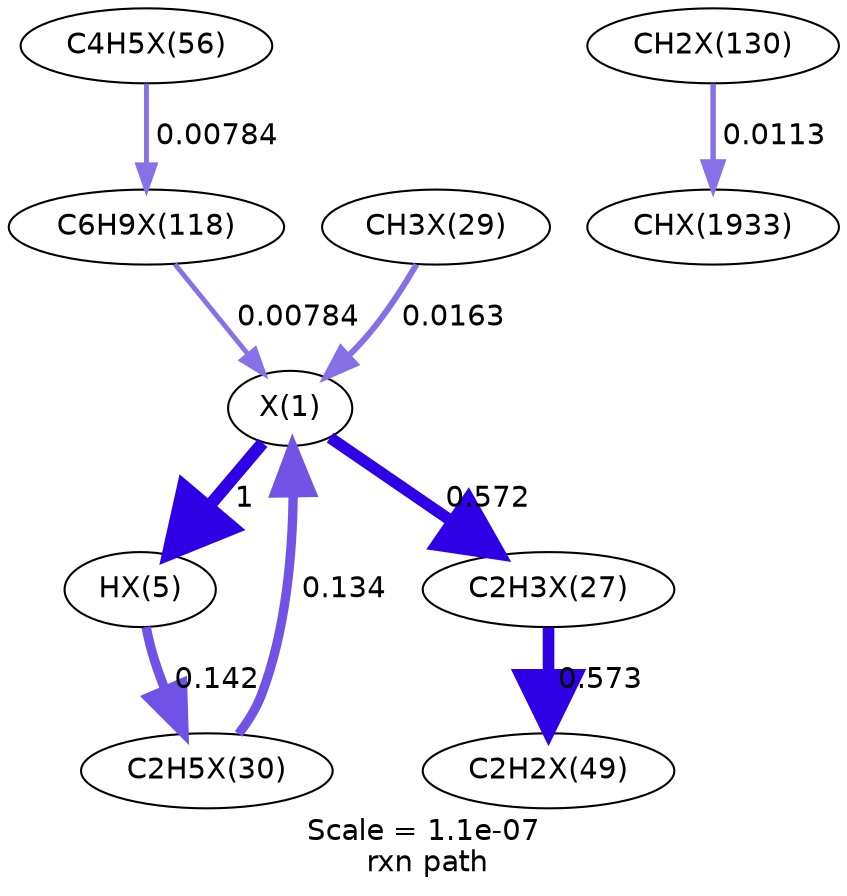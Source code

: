 digraph reaction_paths {
center=1;
s31 -> s32[fontname="Helvetica", style="setlinewidth(6)", arrowsize=3, color="0.7, 1.5, 0.9"
, label=" 1"];
s31 -> s33[fontname="Helvetica", style="setlinewidth(5.58)", arrowsize=2.79, color="0.7, 1.07, 0.9"
, label=" 0.572"];
s36 -> s31[fontname="Helvetica", style="setlinewidth(4.48)", arrowsize=2.24, color="0.7, 0.634, 0.9"
, label=" 0.134"];
s55 -> s31[fontname="Helvetica", style="setlinewidth(2.34)", arrowsize=1.17, color="0.7, 0.508, 0.9"
, label=" 0.00784"];
s35 -> s31[fontname="Helvetica", style="setlinewidth(2.89)", arrowsize=1.45, color="0.7, 0.516, 0.9"
, label=" 0.0163"];
s32 -> s36[fontname="Helvetica", style="setlinewidth(4.53)", arrowsize=2.26, color="0.7, 0.642, 0.9"
, label=" 0.142"];
s33 -> s46[fontname="Helvetica", style="setlinewidth(5.58)", arrowsize=2.79, color="0.7, 1.07, 0.9"
, label=" 0.573"];
s49 -> s55[fontname="Helvetica", style="setlinewidth(2.34)", arrowsize=1.17, color="0.7, 0.508, 0.9"
, label=" 0.00784"];
s58 -> s99[fontname="Helvetica", style="setlinewidth(2.62)", arrowsize=1.31, color="0.7, 0.511, 0.9"
, label=" 0.0113"];
s31 [ fontname="Helvetica", label="X(1)"];
s32 [ fontname="Helvetica", label="HX(5)"];
s33 [ fontname="Helvetica", label="C2H3X(27)"];
s35 [ fontname="Helvetica", label="CH3X(29)"];
s36 [ fontname="Helvetica", label="C2H5X(30)"];
s46 [ fontname="Helvetica", label="C2H2X(49)"];
s49 [ fontname="Helvetica", label="C4H5X(56)"];
s55 [ fontname="Helvetica", label="C6H9X(118)"];
s58 [ fontname="Helvetica", label="CH2X(130)"];
s99 [ fontname="Helvetica", label="CHX(1933)"];
 label = "Scale = 1.1e-07\l rxn path";
 fontname = "Helvetica";
}
